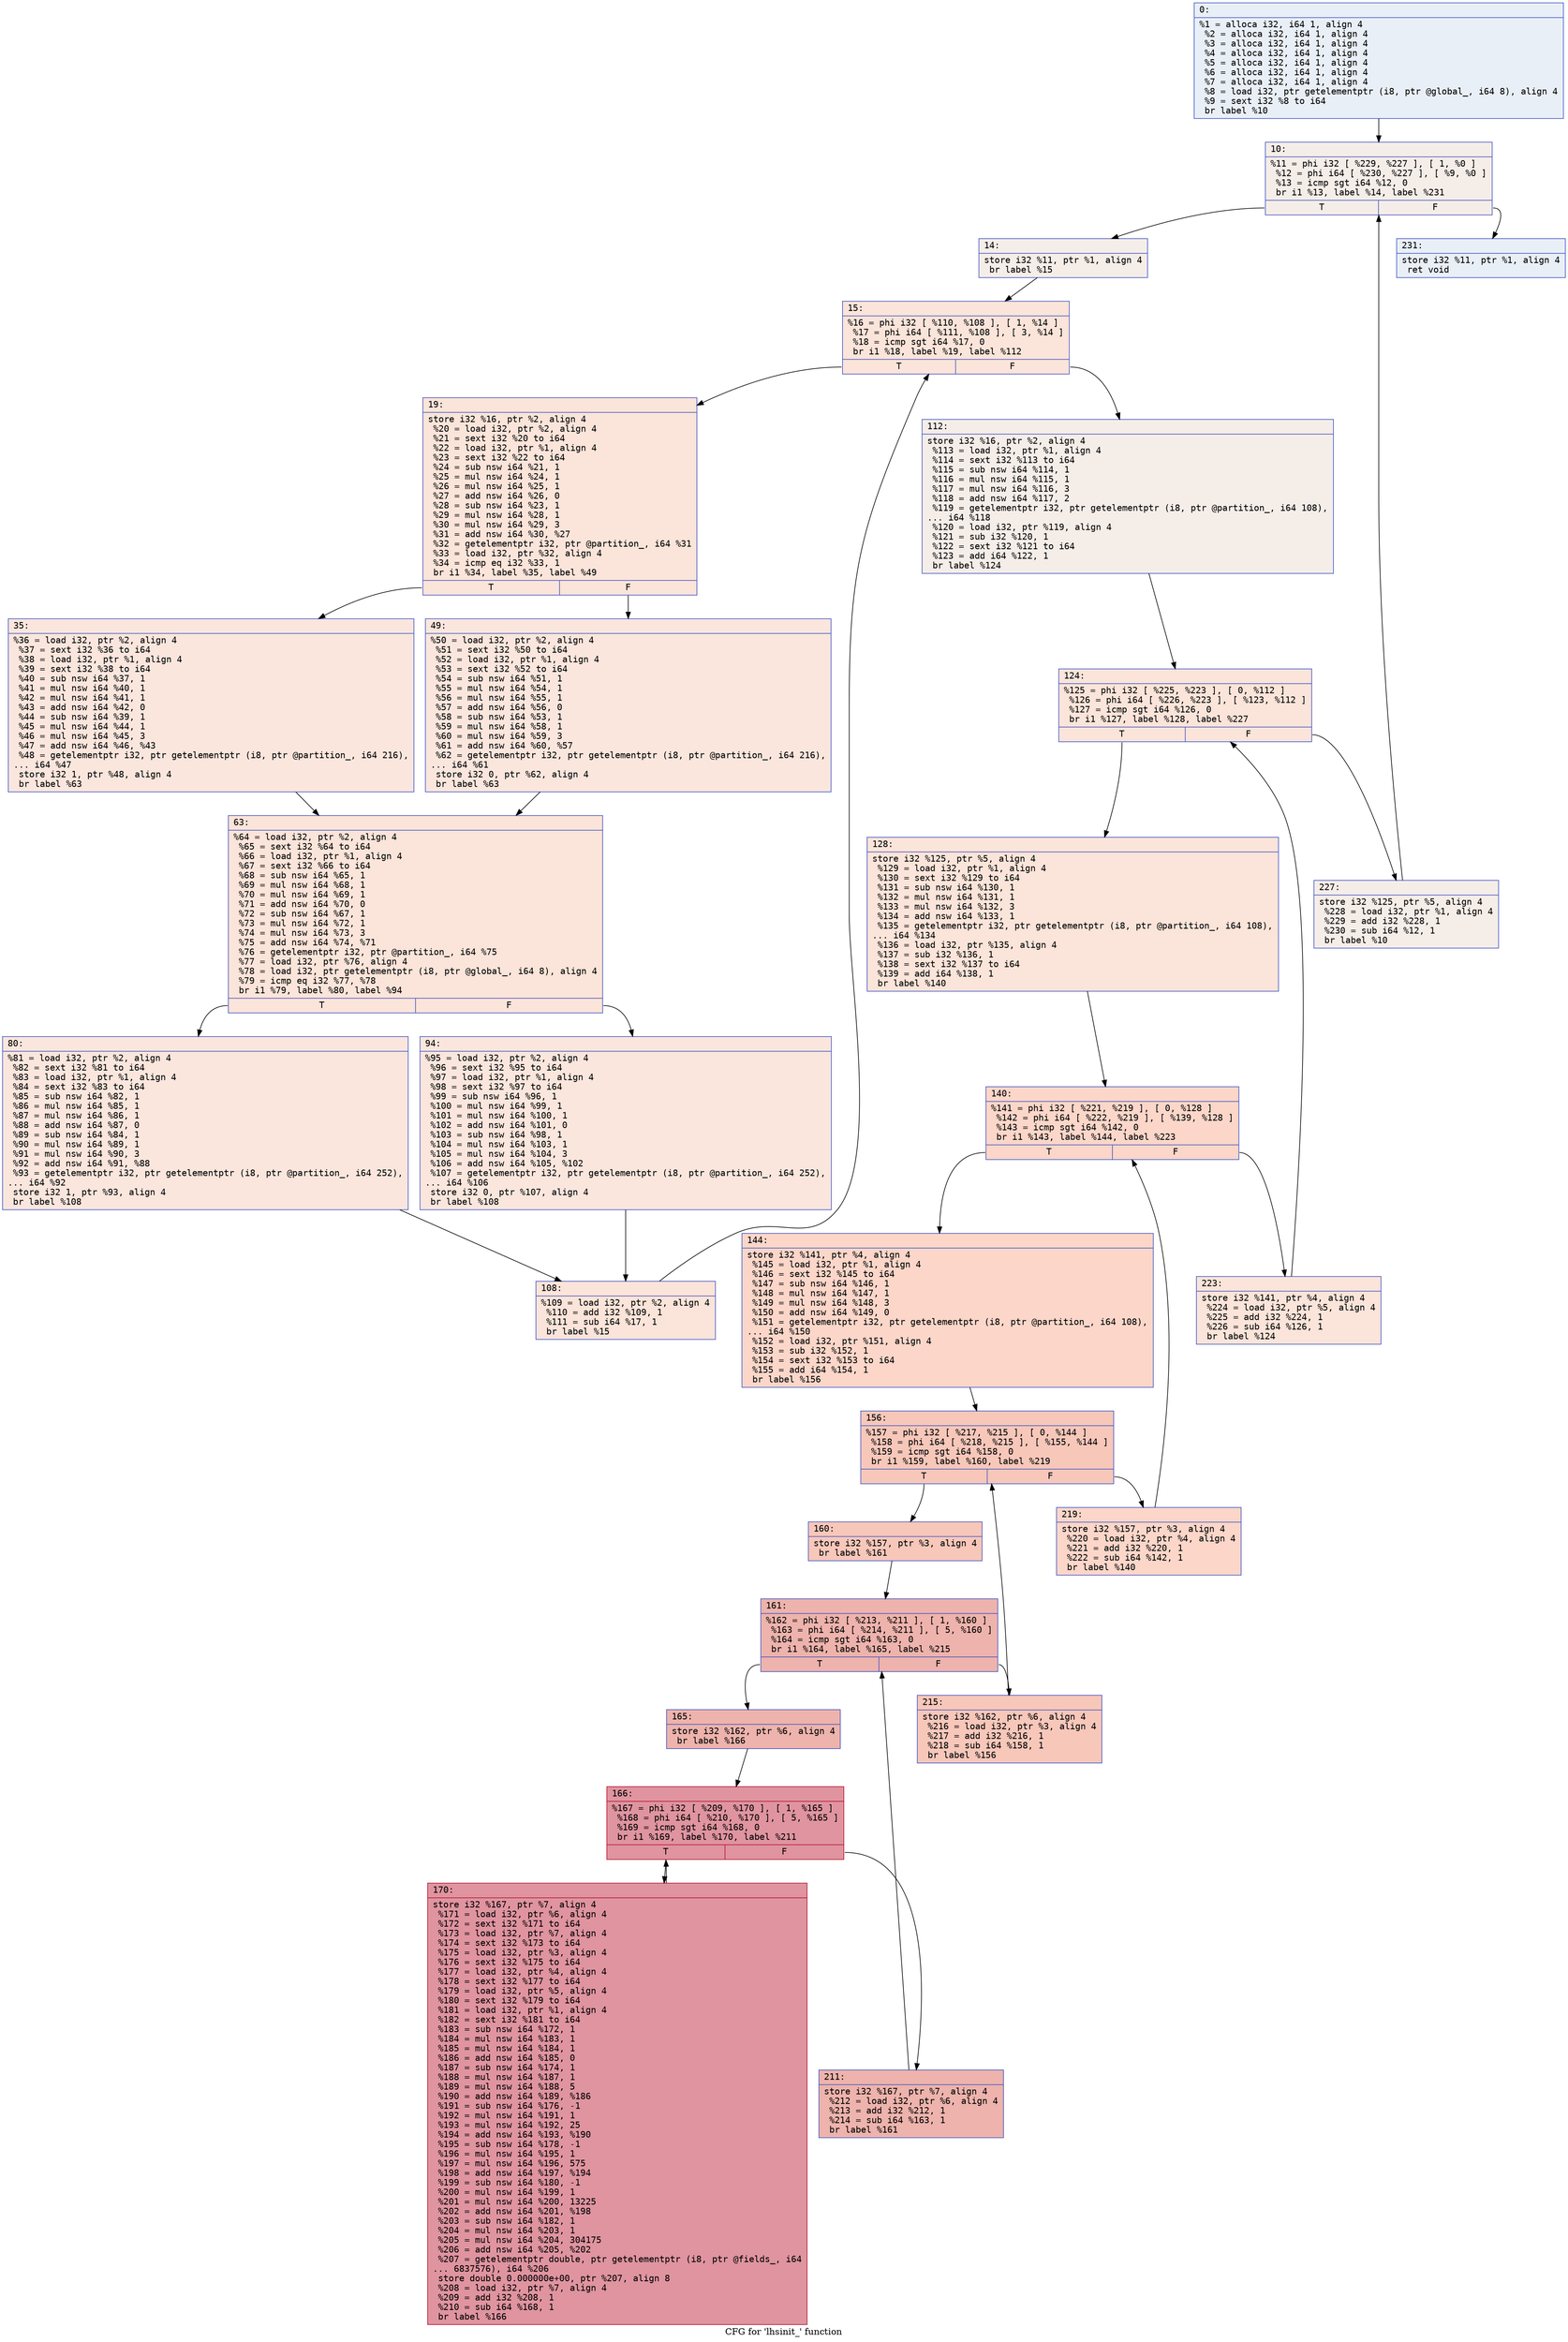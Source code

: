digraph "CFG for 'lhsinit_' function" {
	label="CFG for 'lhsinit_' function";

	Node0x5577e743a5e0 [shape=record,color="#3d50c3ff", style=filled, fillcolor="#cedaeb70" fontname="Courier",label="{0:\l|  %1 = alloca i32, i64 1, align 4\l  %2 = alloca i32, i64 1, align 4\l  %3 = alloca i32, i64 1, align 4\l  %4 = alloca i32, i64 1, align 4\l  %5 = alloca i32, i64 1, align 4\l  %6 = alloca i32, i64 1, align 4\l  %7 = alloca i32, i64 1, align 4\l  %8 = load i32, ptr getelementptr (i8, ptr @global_, i64 8), align 4\l  %9 = sext i32 %8 to i64\l  br label %10\l}"];
	Node0x5577e743a5e0 -> Node0x5577e743aaa0[tooltip="0 -> 10\nProbability 100.00%" ];
	Node0x5577e743aaa0 [shape=record,color="#3d50c3ff", style=filled, fillcolor="#e8d6cc70" fontname="Courier",label="{10:\l|  %11 = phi i32 [ %229, %227 ], [ 1, %0 ]\l  %12 = phi i64 [ %230, %227 ], [ %9, %0 ]\l  %13 = icmp sgt i64 %12, 0\l  br i1 %13, label %14, label %231\l|{<s0>T|<s1>F}}"];
	Node0x5577e743aaa0:s0 -> Node0x5577e7462d50[tooltip="10 -> 14\nProbability 96.88%" ];
	Node0x5577e743aaa0:s1 -> Node0x5577e7462da0[tooltip="10 -> 231\nProbability 3.12%" ];
	Node0x5577e7462d50 [shape=record,color="#3d50c3ff", style=filled, fillcolor="#e8d6cc70" fontname="Courier",label="{14:\l|  store i32 %11, ptr %1, align 4\l  br label %15\l}"];
	Node0x5577e7462d50 -> Node0x5577e7462f40[tooltip="14 -> 15\nProbability 100.00%" ];
	Node0x5577e7462f40 [shape=record,color="#3d50c3ff", style=filled, fillcolor="#f5c1a970" fontname="Courier",label="{15:\l|  %16 = phi i32 [ %110, %108 ], [ 1, %14 ]\l  %17 = phi i64 [ %111, %108 ], [ 3, %14 ]\l  %18 = icmp sgt i64 %17, 0\l  br i1 %18, label %19, label %112\l|{<s0>T|<s1>F}}"];
	Node0x5577e7462f40:s0 -> Node0x5577e7463260[tooltip="15 -> 19\nProbability 96.88%" ];
	Node0x5577e7462f40:s1 -> Node0x5577e74632b0[tooltip="15 -> 112\nProbability 3.12%" ];
	Node0x5577e7463260 [shape=record,color="#3d50c3ff", style=filled, fillcolor="#f5c1a970" fontname="Courier",label="{19:\l|  store i32 %16, ptr %2, align 4\l  %20 = load i32, ptr %2, align 4\l  %21 = sext i32 %20 to i64\l  %22 = load i32, ptr %1, align 4\l  %23 = sext i32 %22 to i64\l  %24 = sub nsw i64 %21, 1\l  %25 = mul nsw i64 %24, 1\l  %26 = mul nsw i64 %25, 1\l  %27 = add nsw i64 %26, 0\l  %28 = sub nsw i64 %23, 1\l  %29 = mul nsw i64 %28, 1\l  %30 = mul nsw i64 %29, 3\l  %31 = add nsw i64 %30, %27\l  %32 = getelementptr i32, ptr @partition_, i64 %31\l  %33 = load i32, ptr %32, align 4\l  %34 = icmp eq i32 %33, 1\l  br i1 %34, label %35, label %49\l|{<s0>T|<s1>F}}"];
	Node0x5577e7463260:s0 -> Node0x5577e7463c60[tooltip="19 -> 35\nProbability 50.00%" ];
	Node0x5577e7463260:s1 -> Node0x5577e7463cb0[tooltip="19 -> 49\nProbability 50.00%" ];
	Node0x5577e7463c60 [shape=record,color="#3d50c3ff", style=filled, fillcolor="#f3c7b170" fontname="Courier",label="{35:\l|  %36 = load i32, ptr %2, align 4\l  %37 = sext i32 %36 to i64\l  %38 = load i32, ptr %1, align 4\l  %39 = sext i32 %38 to i64\l  %40 = sub nsw i64 %37, 1\l  %41 = mul nsw i64 %40, 1\l  %42 = mul nsw i64 %41, 1\l  %43 = add nsw i64 %42, 0\l  %44 = sub nsw i64 %39, 1\l  %45 = mul nsw i64 %44, 1\l  %46 = mul nsw i64 %45, 3\l  %47 = add nsw i64 %46, %43\l  %48 = getelementptr i32, ptr getelementptr (i8, ptr @partition_, i64 216),\l... i64 %47\l  store i32 1, ptr %48, align 4\l  br label %63\l}"];
	Node0x5577e7463c60 -> Node0x5577e7464dd0[tooltip="35 -> 63\nProbability 100.00%" ];
	Node0x5577e7463cb0 [shape=record,color="#3d50c3ff", style=filled, fillcolor="#f3c7b170" fontname="Courier",label="{49:\l|  %50 = load i32, ptr %2, align 4\l  %51 = sext i32 %50 to i64\l  %52 = load i32, ptr %1, align 4\l  %53 = sext i32 %52 to i64\l  %54 = sub nsw i64 %51, 1\l  %55 = mul nsw i64 %54, 1\l  %56 = mul nsw i64 %55, 1\l  %57 = add nsw i64 %56, 0\l  %58 = sub nsw i64 %53, 1\l  %59 = mul nsw i64 %58, 1\l  %60 = mul nsw i64 %59, 3\l  %61 = add nsw i64 %60, %57\l  %62 = getelementptr i32, ptr getelementptr (i8, ptr @partition_, i64 216),\l... i64 %61\l  store i32 0, ptr %62, align 4\l  br label %63\l}"];
	Node0x5577e7463cb0 -> Node0x5577e7464dd0[tooltip="49 -> 63\nProbability 100.00%" ];
	Node0x5577e7464dd0 [shape=record,color="#3d50c3ff", style=filled, fillcolor="#f5c1a970" fontname="Courier",label="{63:\l|  %64 = load i32, ptr %2, align 4\l  %65 = sext i32 %64 to i64\l  %66 = load i32, ptr %1, align 4\l  %67 = sext i32 %66 to i64\l  %68 = sub nsw i64 %65, 1\l  %69 = mul nsw i64 %68, 1\l  %70 = mul nsw i64 %69, 1\l  %71 = add nsw i64 %70, 0\l  %72 = sub nsw i64 %67, 1\l  %73 = mul nsw i64 %72, 1\l  %74 = mul nsw i64 %73, 3\l  %75 = add nsw i64 %74, %71\l  %76 = getelementptr i32, ptr @partition_, i64 %75\l  %77 = load i32, ptr %76, align 4\l  %78 = load i32, ptr getelementptr (i8, ptr @global_, i64 8), align 4\l  %79 = icmp eq i32 %77, %78\l  br i1 %79, label %80, label %94\l|{<s0>T|<s1>F}}"];
	Node0x5577e7464dd0:s0 -> Node0x5577e7465f30[tooltip="63 -> 80\nProbability 50.00%" ];
	Node0x5577e7464dd0:s1 -> Node0x5577e7465f80[tooltip="63 -> 94\nProbability 50.00%" ];
	Node0x5577e7465f30 [shape=record,color="#3d50c3ff", style=filled, fillcolor="#f3c7b170" fontname="Courier",label="{80:\l|  %81 = load i32, ptr %2, align 4\l  %82 = sext i32 %81 to i64\l  %83 = load i32, ptr %1, align 4\l  %84 = sext i32 %83 to i64\l  %85 = sub nsw i64 %82, 1\l  %86 = mul nsw i64 %85, 1\l  %87 = mul nsw i64 %86, 1\l  %88 = add nsw i64 %87, 0\l  %89 = sub nsw i64 %84, 1\l  %90 = mul nsw i64 %89, 1\l  %91 = mul nsw i64 %90, 3\l  %92 = add nsw i64 %91, %88\l  %93 = getelementptr i32, ptr getelementptr (i8, ptr @partition_, i64 252),\l... i64 %92\l  store i32 1, ptr %93, align 4\l  br label %108\l}"];
	Node0x5577e7465f30 -> Node0x5577e7463000[tooltip="80 -> 108\nProbability 100.00%" ];
	Node0x5577e7465f80 [shape=record,color="#3d50c3ff", style=filled, fillcolor="#f3c7b170" fontname="Courier",label="{94:\l|  %95 = load i32, ptr %2, align 4\l  %96 = sext i32 %95 to i64\l  %97 = load i32, ptr %1, align 4\l  %98 = sext i32 %97 to i64\l  %99 = sub nsw i64 %96, 1\l  %100 = mul nsw i64 %99, 1\l  %101 = mul nsw i64 %100, 1\l  %102 = add nsw i64 %101, 0\l  %103 = sub nsw i64 %98, 1\l  %104 = mul nsw i64 %103, 1\l  %105 = mul nsw i64 %104, 3\l  %106 = add nsw i64 %105, %102\l  %107 = getelementptr i32, ptr getelementptr (i8, ptr @partition_, i64 252),\l... i64 %106\l  store i32 0, ptr %107, align 4\l  br label %108\l}"];
	Node0x5577e7465f80 -> Node0x5577e7463000[tooltip="94 -> 108\nProbability 100.00%" ];
	Node0x5577e7463000 [shape=record,color="#3d50c3ff", style=filled, fillcolor="#f5c1a970" fontname="Courier",label="{108:\l|  %109 = load i32, ptr %2, align 4\l  %110 = add i32 %109, 1\l  %111 = sub i64 %17, 1\l  br label %15\l}"];
	Node0x5577e7463000 -> Node0x5577e7462f40[tooltip="108 -> 15\nProbability 100.00%" ];
	Node0x5577e74632b0 [shape=record,color="#3d50c3ff", style=filled, fillcolor="#e8d6cc70" fontname="Courier",label="{112:\l|  store i32 %16, ptr %2, align 4\l  %113 = load i32, ptr %1, align 4\l  %114 = sext i32 %113 to i64\l  %115 = sub nsw i64 %114, 1\l  %116 = mul nsw i64 %115, 1\l  %117 = mul nsw i64 %116, 3\l  %118 = add nsw i64 %117, 2\l  %119 = getelementptr i32, ptr getelementptr (i8, ptr @partition_, i64 108),\l... i64 %118\l  %120 = load i32, ptr %119, align 4\l  %121 = sub i32 %120, 1\l  %122 = sext i32 %121 to i64\l  %123 = add i64 %122, 1\l  br label %124\l}"];
	Node0x5577e74632b0 -> Node0x5577e74681d0[tooltip="112 -> 124\nProbability 100.00%" ];
	Node0x5577e74681d0 [shape=record,color="#3d50c3ff", style=filled, fillcolor="#f5c1a970" fontname="Courier",label="{124:\l|  %125 = phi i32 [ %225, %223 ], [ 0, %112 ]\l  %126 = phi i64 [ %226, %223 ], [ %123, %112 ]\l  %127 = icmp sgt i64 %126, 0\l  br i1 %127, label %128, label %227\l|{<s0>T|<s1>F}}"];
	Node0x5577e74681d0:s0 -> Node0x5577e74684f0[tooltip="124 -> 128\nProbability 96.88%" ];
	Node0x5577e74681d0:s1 -> Node0x5577e743ab60[tooltip="124 -> 227\nProbability 3.12%" ];
	Node0x5577e74684f0 [shape=record,color="#3d50c3ff", style=filled, fillcolor="#f5c1a970" fontname="Courier",label="{128:\l|  store i32 %125, ptr %5, align 4\l  %129 = load i32, ptr %1, align 4\l  %130 = sext i32 %129 to i64\l  %131 = sub nsw i64 %130, 1\l  %132 = mul nsw i64 %131, 1\l  %133 = mul nsw i64 %132, 3\l  %134 = add nsw i64 %133, 1\l  %135 = getelementptr i32, ptr getelementptr (i8, ptr @partition_, i64 108),\l... i64 %134\l  %136 = load i32, ptr %135, align 4\l  %137 = sub i32 %136, 1\l  %138 = sext i32 %137 to i64\l  %139 = add i64 %138, 1\l  br label %140\l}"];
	Node0x5577e74684f0 -> Node0x5577e7468c70[tooltip="128 -> 140\nProbability 100.00%" ];
	Node0x5577e7468c70 [shape=record,color="#3d50c3ff", style=filled, fillcolor="#f6a38570" fontname="Courier",label="{140:\l|  %141 = phi i32 [ %221, %219 ], [ 0, %128 ]\l  %142 = phi i64 [ %222, %219 ], [ %139, %128 ]\l  %143 = icmp sgt i64 %142, 0\l  br i1 %143, label %144, label %223\l|{<s0>T|<s1>F}}"];
	Node0x5577e7468c70:s0 -> Node0x5577e7468ff0[tooltip="140 -> 144\nProbability 96.88%" ];
	Node0x5577e7468c70:s1 -> Node0x5577e7468290[tooltip="140 -> 223\nProbability 3.12%" ];
	Node0x5577e7468ff0 [shape=record,color="#3d50c3ff", style=filled, fillcolor="#f6a38570" fontname="Courier",label="{144:\l|  store i32 %141, ptr %4, align 4\l  %145 = load i32, ptr %1, align 4\l  %146 = sext i32 %145 to i64\l  %147 = sub nsw i64 %146, 1\l  %148 = mul nsw i64 %147, 1\l  %149 = mul nsw i64 %148, 3\l  %150 = add nsw i64 %149, 0\l  %151 = getelementptr i32, ptr getelementptr (i8, ptr @partition_, i64 108),\l... i64 %150\l  %152 = load i32, ptr %151, align 4\l  %153 = sub i32 %152, 1\l  %154 = sext i32 %153 to i64\l  %155 = add i64 %154, 1\l  br label %156\l}"];
	Node0x5577e7468ff0 -> Node0x5577e7469770[tooltip="144 -> 156\nProbability 100.00%" ];
	Node0x5577e7469770 [shape=record,color="#3d50c3ff", style=filled, fillcolor="#ec7f6370" fontname="Courier",label="{156:\l|  %157 = phi i32 [ %217, %215 ], [ 0, %144 ]\l  %158 = phi i64 [ %218, %215 ], [ %155, %144 ]\l  %159 = icmp sgt i64 %158, 0\l  br i1 %159, label %160, label %219\l|{<s0>T|<s1>F}}"];
	Node0x5577e7469770:s0 -> Node0x5577e7469af0[tooltip="156 -> 160\nProbability 96.88%" ];
	Node0x5577e7469770:s1 -> Node0x5577e7468d60[tooltip="156 -> 219\nProbability 3.12%" ];
	Node0x5577e7469af0 [shape=record,color="#3d50c3ff", style=filled, fillcolor="#ec7f6370" fontname="Courier",label="{160:\l|  store i32 %157, ptr %3, align 4\l  br label %161\l}"];
	Node0x5577e7469af0 -> Node0x5577e7469c90[tooltip="160 -> 161\nProbability 100.00%" ];
	Node0x5577e7469c90 [shape=record,color="#3d50c3ff", style=filled, fillcolor="#d6524470" fontname="Courier",label="{161:\l|  %162 = phi i32 [ %213, %211 ], [ 1, %160 ]\l  %163 = phi i64 [ %214, %211 ], [ 5, %160 ]\l  %164 = icmp sgt i64 %163, 0\l  br i1 %164, label %165, label %215\l|{<s0>T|<s1>F}}"];
	Node0x5577e7469c90:s0 -> Node0x5577e7474e50[tooltip="161 -> 165\nProbability 96.88%" ];
	Node0x5577e7469c90:s1 -> Node0x5577e7469860[tooltip="161 -> 215\nProbability 3.12%" ];
	Node0x5577e7474e50 [shape=record,color="#3d50c3ff", style=filled, fillcolor="#d6524470" fontname="Courier",label="{165:\l|  store i32 %162, ptr %6, align 4\l  br label %166\l}"];
	Node0x5577e7474e50 -> Node0x5577e7474ff0[tooltip="165 -> 166\nProbability 100.00%" ];
	Node0x5577e7474ff0 [shape=record,color="#b70d28ff", style=filled, fillcolor="#b70d2870" fontname="Courier",label="{166:\l|  %167 = phi i32 [ %209, %170 ], [ 1, %165 ]\l  %168 = phi i64 [ %210, %170 ], [ 5, %165 ]\l  %169 = icmp sgt i64 %168, 0\l  br i1 %169, label %170, label %211\l|{<s0>T|<s1>F}}"];
	Node0x5577e7474ff0:s0 -> Node0x5577e74750e0[tooltip="166 -> 170\nProbability 96.88%" ];
	Node0x5577e7474ff0:s1 -> Node0x5577e7469d80[tooltip="166 -> 211\nProbability 3.12%" ];
	Node0x5577e74750e0 [shape=record,color="#b70d28ff", style=filled, fillcolor="#b70d2870" fontname="Courier",label="{170:\l|  store i32 %167, ptr %7, align 4\l  %171 = load i32, ptr %6, align 4\l  %172 = sext i32 %171 to i64\l  %173 = load i32, ptr %7, align 4\l  %174 = sext i32 %173 to i64\l  %175 = load i32, ptr %3, align 4\l  %176 = sext i32 %175 to i64\l  %177 = load i32, ptr %4, align 4\l  %178 = sext i32 %177 to i64\l  %179 = load i32, ptr %5, align 4\l  %180 = sext i32 %179 to i64\l  %181 = load i32, ptr %1, align 4\l  %182 = sext i32 %181 to i64\l  %183 = sub nsw i64 %172, 1\l  %184 = mul nsw i64 %183, 1\l  %185 = mul nsw i64 %184, 1\l  %186 = add nsw i64 %185, 0\l  %187 = sub nsw i64 %174, 1\l  %188 = mul nsw i64 %187, 1\l  %189 = mul nsw i64 %188, 5\l  %190 = add nsw i64 %189, %186\l  %191 = sub nsw i64 %176, -1\l  %192 = mul nsw i64 %191, 1\l  %193 = mul nsw i64 %192, 25\l  %194 = add nsw i64 %193, %190\l  %195 = sub nsw i64 %178, -1\l  %196 = mul nsw i64 %195, 1\l  %197 = mul nsw i64 %196, 575\l  %198 = add nsw i64 %197, %194\l  %199 = sub nsw i64 %180, -1\l  %200 = mul nsw i64 %199, 1\l  %201 = mul nsw i64 %200, 13225\l  %202 = add nsw i64 %201, %198\l  %203 = sub nsw i64 %182, 1\l  %204 = mul nsw i64 %203, 1\l  %205 = mul nsw i64 %204, 304175\l  %206 = add nsw i64 %205, %202\l  %207 = getelementptr double, ptr getelementptr (i8, ptr @fields_, i64\l... 6837576), i64 %206\l  store double 0.000000e+00, ptr %207, align 8\l  %208 = load i32, ptr %7, align 4\l  %209 = add i32 %208, 1\l  %210 = sub i64 %168, 1\l  br label %166\l}"];
	Node0x5577e74750e0 -> Node0x5577e7474ff0[tooltip="170 -> 166\nProbability 100.00%" ];
	Node0x5577e7469d80 [shape=record,color="#3d50c3ff", style=filled, fillcolor="#d6524470" fontname="Courier",label="{211:\l|  store i32 %167, ptr %7, align 4\l  %212 = load i32, ptr %6, align 4\l  %213 = add i32 %212, 1\l  %214 = sub i64 %163, 1\l  br label %161\l}"];
	Node0x5577e7469d80 -> Node0x5577e7469c90[tooltip="211 -> 161\nProbability 100.00%" ];
	Node0x5577e7469860 [shape=record,color="#3d50c3ff", style=filled, fillcolor="#ec7f6370" fontname="Courier",label="{215:\l|  store i32 %162, ptr %6, align 4\l  %216 = load i32, ptr %3, align 4\l  %217 = add i32 %216, 1\l  %218 = sub i64 %158, 1\l  br label %156\l}"];
	Node0x5577e7469860 -> Node0x5577e7469770[tooltip="215 -> 156\nProbability 100.00%" ];
	Node0x5577e7468d60 [shape=record,color="#3d50c3ff", style=filled, fillcolor="#f6a38570" fontname="Courier",label="{219:\l|  store i32 %157, ptr %3, align 4\l  %220 = load i32, ptr %4, align 4\l  %221 = add i32 %220, 1\l  %222 = sub i64 %142, 1\l  br label %140\l}"];
	Node0x5577e7468d60 -> Node0x5577e7468c70[tooltip="219 -> 140\nProbability 100.00%" ];
	Node0x5577e7468290 [shape=record,color="#3d50c3ff", style=filled, fillcolor="#f5c1a970" fontname="Courier",label="{223:\l|  store i32 %141, ptr %4, align 4\l  %224 = load i32, ptr %5, align 4\l  %225 = add i32 %224, 1\l  %226 = sub i64 %126, 1\l  br label %124\l}"];
	Node0x5577e7468290 -> Node0x5577e74681d0[tooltip="223 -> 124\nProbability 100.00%" ];
	Node0x5577e743ab60 [shape=record,color="#3d50c3ff", style=filled, fillcolor="#e8d6cc70" fontname="Courier",label="{227:\l|  store i32 %125, ptr %5, align 4\l  %228 = load i32, ptr %1, align 4\l  %229 = add i32 %228, 1\l  %230 = sub i64 %12, 1\l  br label %10\l}"];
	Node0x5577e743ab60 -> Node0x5577e743aaa0[tooltip="227 -> 10\nProbability 100.00%" ];
	Node0x5577e7462da0 [shape=record,color="#3d50c3ff", style=filled, fillcolor="#cedaeb70" fontname="Courier",label="{231:\l|  store i32 %11, ptr %1, align 4\l  ret void\l}"];
}
